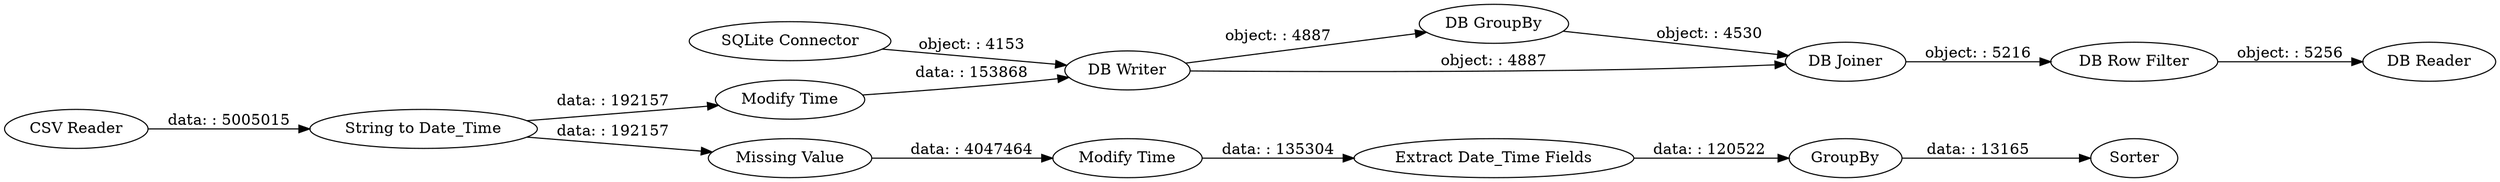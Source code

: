 digraph {
	"-7003321135180613461_39" [label=Sorter]
	"-7003321135180613461_49" [label="DB GroupBy"]
	"-7003321135180613461_50" [label="Modify Time"]
	"-7003321135180613461_47" [label="SQLite Connector"]
	"-7003321135180613461_41" [label="CSV Reader"]
	"-7003321135180613461_38" [label=GroupBy]
	"-7003321135180613461_48" [label="DB Writer"]
	"-7003321135180613461_16" [label="String to Date_Time"]
	"-7003321135180613461_43" [label="DB Joiner"]
	"-7003321135180613461_44" [label="DB Row Filter"]
	"-7003321135180613461_42" [label="Extract Date_Time Fields"]
	"-7003321135180613461_36" [label="Modify Time"]
	"-7003321135180613461_40" [label="Missing Value"]
	"-7003321135180613461_45" [label="DB Reader"]
	"-7003321135180613461_40" -> "-7003321135180613461_36" [label="data: : 4047464"]
	"-7003321135180613461_50" -> "-7003321135180613461_48" [label="data: : 153868"]
	"-7003321135180613461_41" -> "-7003321135180613461_16" [label="data: : 5005015"]
	"-7003321135180613461_16" -> "-7003321135180613461_50" [label="data: : 192157"]
	"-7003321135180613461_42" -> "-7003321135180613461_38" [label="data: : 120522"]
	"-7003321135180613461_43" -> "-7003321135180613461_44" [label="object: : 5216"]
	"-7003321135180613461_48" -> "-7003321135180613461_49" [label="object: : 4887"]
	"-7003321135180613461_36" -> "-7003321135180613461_42" [label="data: : 135304"]
	"-7003321135180613461_44" -> "-7003321135180613461_45" [label="object: : 5256"]
	"-7003321135180613461_38" -> "-7003321135180613461_39" [label="data: : 13165"]
	"-7003321135180613461_47" -> "-7003321135180613461_48" [label="object: : 4153"]
	"-7003321135180613461_48" -> "-7003321135180613461_43" [label="object: : 4887"]
	"-7003321135180613461_49" -> "-7003321135180613461_43" [label="object: : 4530"]
	"-7003321135180613461_16" -> "-7003321135180613461_40" [label="data: : 192157"]
	rankdir=LR
}
